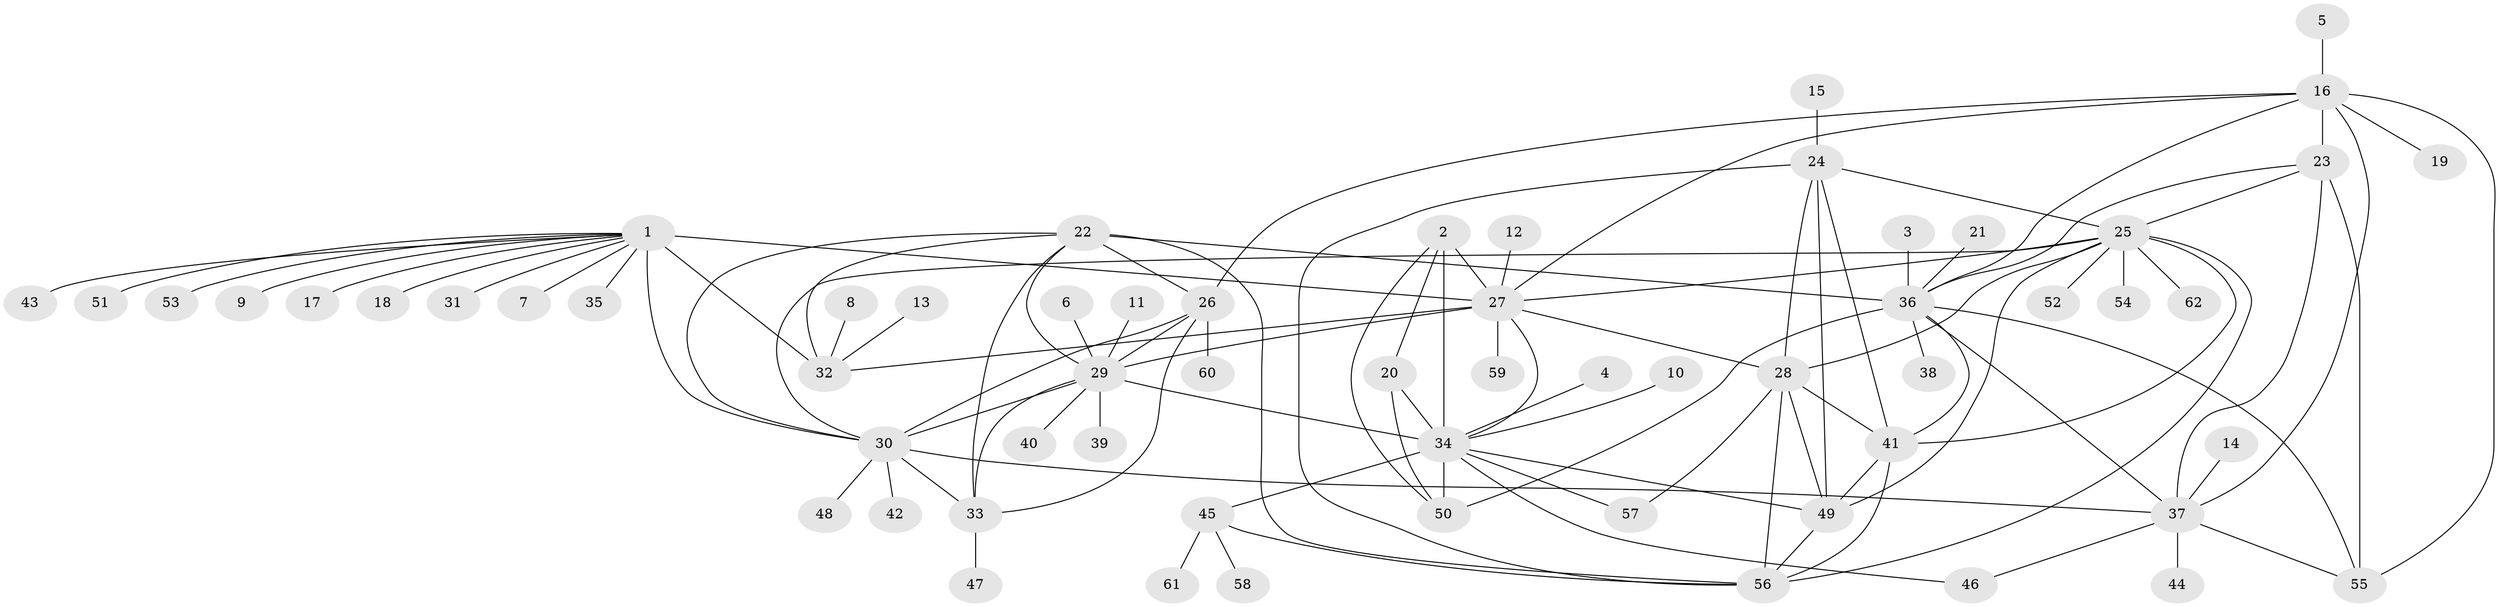 // original degree distribution, {9: 0.032520325203252036, 10: 0.016260162601626018, 8: 0.056910569105691054, 6: 0.056910569105691054, 11: 0.024390243902439025, 7: 0.04065040650406504, 13: 0.008130081300813009, 12: 0.016260162601626018, 2: 0.18699186991869918, 1: 0.5447154471544715, 3: 0.016260162601626018}
// Generated by graph-tools (version 1.1) at 2025/26/03/09/25 03:26:41]
// undirected, 62 vertices, 104 edges
graph export_dot {
graph [start="1"]
  node [color=gray90,style=filled];
  1;
  2;
  3;
  4;
  5;
  6;
  7;
  8;
  9;
  10;
  11;
  12;
  13;
  14;
  15;
  16;
  17;
  18;
  19;
  20;
  21;
  22;
  23;
  24;
  25;
  26;
  27;
  28;
  29;
  30;
  31;
  32;
  33;
  34;
  35;
  36;
  37;
  38;
  39;
  40;
  41;
  42;
  43;
  44;
  45;
  46;
  47;
  48;
  49;
  50;
  51;
  52;
  53;
  54;
  55;
  56;
  57;
  58;
  59;
  60;
  61;
  62;
  1 -- 7 [weight=1.0];
  1 -- 9 [weight=1.0];
  1 -- 17 [weight=1.0];
  1 -- 18 [weight=1.0];
  1 -- 27 [weight=6.0];
  1 -- 30 [weight=1.0];
  1 -- 31 [weight=1.0];
  1 -- 32 [weight=3.0];
  1 -- 35 [weight=1.0];
  1 -- 43 [weight=1.0];
  1 -- 51 [weight=1.0];
  1 -- 53 [weight=1.0];
  2 -- 20 [weight=1.0];
  2 -- 27 [weight=1.0];
  2 -- 34 [weight=3.0];
  2 -- 50 [weight=1.0];
  3 -- 36 [weight=1.0];
  4 -- 34 [weight=1.0];
  5 -- 16 [weight=1.0];
  6 -- 29 [weight=1.0];
  8 -- 32 [weight=1.0];
  10 -- 34 [weight=1.0];
  11 -- 29 [weight=1.0];
  12 -- 27 [weight=1.0];
  13 -- 32 [weight=1.0];
  14 -- 37 [weight=1.0];
  15 -- 24 [weight=1.0];
  16 -- 19 [weight=1.0];
  16 -- 23 [weight=2.0];
  16 -- 26 [weight=1.0];
  16 -- 27 [weight=1.0];
  16 -- 36 [weight=1.0];
  16 -- 37 [weight=1.0];
  16 -- 55 [weight=1.0];
  20 -- 34 [weight=3.0];
  20 -- 50 [weight=1.0];
  21 -- 36 [weight=1.0];
  22 -- 26 [weight=2.0];
  22 -- 29 [weight=1.0];
  22 -- 30 [weight=1.0];
  22 -- 32 [weight=1.0];
  22 -- 33 [weight=1.0];
  22 -- 36 [weight=1.0];
  22 -- 56 [weight=1.0];
  23 -- 25 [weight=1.0];
  23 -- 36 [weight=2.0];
  23 -- 37 [weight=2.0];
  23 -- 55 [weight=2.0];
  24 -- 25 [weight=1.0];
  24 -- 28 [weight=1.0];
  24 -- 41 [weight=1.0];
  24 -- 49 [weight=1.0];
  24 -- 56 [weight=1.0];
  25 -- 27 [weight=1.0];
  25 -- 28 [weight=1.0];
  25 -- 30 [weight=1.0];
  25 -- 41 [weight=1.0];
  25 -- 49 [weight=1.0];
  25 -- 52 [weight=1.0];
  25 -- 54 [weight=1.0];
  25 -- 56 [weight=1.0];
  25 -- 62 [weight=1.0];
  26 -- 29 [weight=2.0];
  26 -- 30 [weight=2.0];
  26 -- 33 [weight=2.0];
  26 -- 60 [weight=1.0];
  27 -- 28 [weight=1.0];
  27 -- 29 [weight=1.0];
  27 -- 32 [weight=2.0];
  27 -- 34 [weight=1.0];
  27 -- 59 [weight=1.0];
  28 -- 41 [weight=1.0];
  28 -- 49 [weight=1.0];
  28 -- 56 [weight=1.0];
  28 -- 57 [weight=1.0];
  29 -- 30 [weight=1.0];
  29 -- 33 [weight=1.0];
  29 -- 34 [weight=1.0];
  29 -- 39 [weight=1.0];
  29 -- 40 [weight=1.0];
  30 -- 33 [weight=1.0];
  30 -- 37 [weight=1.0];
  30 -- 42 [weight=1.0];
  30 -- 48 [weight=1.0];
  33 -- 47 [weight=1.0];
  34 -- 45 [weight=1.0];
  34 -- 46 [weight=1.0];
  34 -- 49 [weight=1.0];
  34 -- 50 [weight=3.0];
  34 -- 57 [weight=1.0];
  36 -- 37 [weight=1.0];
  36 -- 38 [weight=1.0];
  36 -- 41 [weight=1.0];
  36 -- 50 [weight=1.0];
  36 -- 55 [weight=1.0];
  37 -- 44 [weight=1.0];
  37 -- 46 [weight=1.0];
  37 -- 55 [weight=1.0];
  41 -- 49 [weight=1.0];
  41 -- 56 [weight=1.0];
  45 -- 56 [weight=1.0];
  45 -- 58 [weight=1.0];
  45 -- 61 [weight=1.0];
  49 -- 56 [weight=1.0];
}
